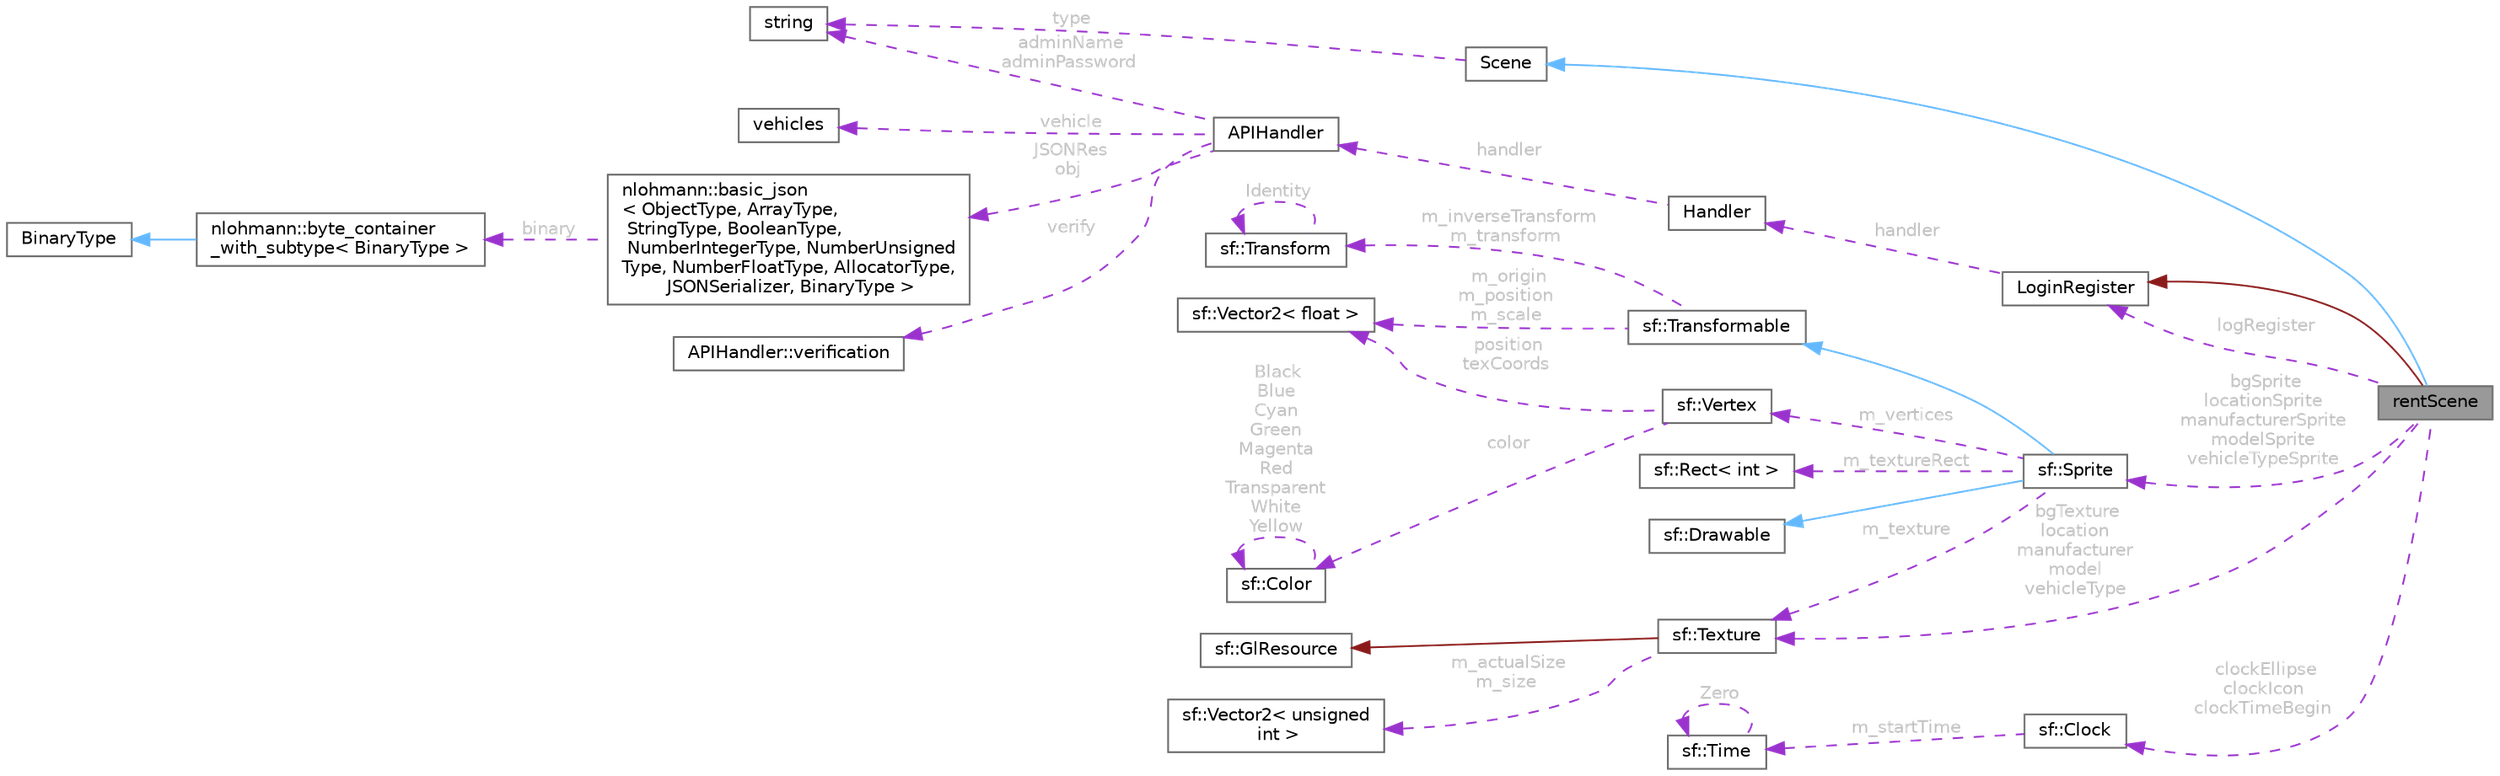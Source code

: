 digraph "rentScene"
{
 // INTERACTIVE_SVG=YES
 // LATEX_PDF_SIZE
  bgcolor="transparent";
  edge [fontname=Helvetica,fontsize=10,labelfontname=Helvetica,labelfontsize=10];
  node [fontname=Helvetica,fontsize=10,shape=box,height=0.2,width=0.4];
  rankdir="LR";
  Node1 [id="Node000001",label="rentScene",height=0.2,width=0.4,color="gray40", fillcolor="grey60", style="filled", fontcolor="black",tooltip=" "];
  Node2 -> Node1 [id="edge1_Node000001_Node000002",dir="back",color="steelblue1",style="solid",tooltip=" "];
  Node2 [id="Node000002",label="Scene",height=0.2,width=0.4,color="gray40", fillcolor="white", style="filled",URL="$a01593.html",tooltip=" "];
  Node3 -> Node2 [id="edge2_Node000002_Node000003",dir="back",color="darkorchid3",style="dashed",tooltip=" ",label=" type",fontcolor="grey" ];
  Node3 [id="Node000003",label="string",height=0.2,width=0.4,color="gray40", fillcolor="white", style="filled",tooltip=" "];
  Node4 -> Node1 [id="edge3_Node000001_Node000004",dir="back",color="firebrick4",style="solid",tooltip=" "];
  Node4 [id="Node000004",label="LoginRegister",height=0.2,width=0.4,color="gray40", fillcolor="white", style="filled",URL="$a01569.html",tooltip=" "];
  Node5 -> Node4 [id="edge4_Node000004_Node000005",dir="back",color="darkorchid3",style="dashed",tooltip=" ",label=" handler",fontcolor="grey" ];
  Node5 [id="Node000005",label="Handler",height=0.2,width=0.4,color="gray40", fillcolor="white", style="filled",URL="$a00677.html",tooltip=" "];
  Node6 -> Node5 [id="edge5_Node000005_Node000006",dir="back",color="darkorchid3",style="dashed",tooltip=" ",label=" handler",fontcolor="grey" ];
  Node6 [id="Node000006",label="APIHandler",height=0.2,width=0.4,color="gray40", fillcolor="white", style="filled",URL="$a00681.html",tooltip=" "];
  Node3 -> Node6 [id="edge6_Node000006_Node000003",dir="back",color="darkorchid3",style="dashed",tooltip=" ",label=" adminName\nadminPassword",fontcolor="grey" ];
  Node7 -> Node6 [id="edge7_Node000006_Node000007",dir="back",color="darkorchid3",style="dashed",tooltip=" ",label=" JSONRes\nobj",fontcolor="grey" ];
  Node7 [id="Node000007",label="nlohmann::basic_json\l\< ObjectType, ArrayType,\l StringType, BooleanType,\l NumberIntegerType, NumberUnsigned\lType, NumberFloatType, AllocatorType,\l JSONSerializer, BinaryType \>",height=0.2,width=0.4,color="gray40", fillcolor="white", style="filled",URL="$a01541.html",tooltip="a class to store JSON values"];
  Node8 -> Node7 [id="edge8_Node000007_Node000008",dir="back",color="darkorchid3",style="dashed",tooltip=" ",label=" binary",fontcolor="grey" ];
  Node8 [id="Node000008",label="nlohmann::byte_container\l_with_subtype\< BinaryType \>",height=0.2,width=0.4,color="gray40", fillcolor="white", style="filled",URL="$a00993.html",tooltip="an internal type for a backed binary type"];
  Node9 -> Node8 [id="edge9_Node000008_Node000009",dir="back",color="steelblue1",style="solid",tooltip=" "];
  Node9 [id="Node000009",label="BinaryType",height=0.2,width=0.4,color="gray40", fillcolor="white", style="filled",tooltip=" "];
  Node10 -> Node6 [id="edge10_Node000006_Node000010",dir="back",color="darkorchid3",style="dashed",tooltip=" ",label=" verify",fontcolor="grey" ];
  Node10 [id="Node000010",label="APIHandler::verification",height=0.2,width=0.4,color="gray40", fillcolor="white", style="filled",URL="$a00685.html",tooltip=" "];
  Node11 -> Node6 [id="edge11_Node000006_Node000011",dir="back",color="darkorchid3",style="dashed",tooltip=" ",label=" vehicle",fontcolor="grey" ];
  Node11 [id="Node000011",label="vehicles",height=0.2,width=0.4,color="gray40", fillcolor="white", style="filled",URL="$a01557.html",tooltip=" "];
  Node4 -> Node1 [id="edge12_Node000001_Node000004",dir="back",color="darkorchid3",style="dashed",tooltip=" ",label=" logRegister",fontcolor="grey" ];
  Node12 -> Node1 [id="edge13_Node000001_Node000012",dir="back",color="darkorchid3",style="dashed",tooltip=" ",label=" bgTexture\nlocation\nmanufacturer\nmodel\nvehicleType",fontcolor="grey" ];
  Node12 [id="Node000012",label="sf::Texture",height=0.2,width=0.4,color="gray40", fillcolor="white", style="filled",URL="$a01785.html",tooltip="Image living on the graphics card that can be used for drawing."];
  Node13 -> Node12 [id="edge14_Node000012_Node000013",dir="back",color="firebrick4",style="solid",tooltip=" "];
  Node13 [id="Node000013",label="sf::GlResource",height=0.2,width=0.4,color="gray40", fillcolor="white", style="filled",URL="$a02033.html",tooltip="Base class for classes that require an OpenGL context."];
  Node14 -> Node12 [id="edge15_Node000012_Node000014",dir="back",color="darkorchid3",style="dashed",tooltip=" ",label=" m_actualSize\nm_size",fontcolor="grey" ];
  Node14 [id="Node000014",label="sf::Vector2\< unsigned\l int \>",height=0.2,width=0.4,color="gray40", fillcolor="white", style="filled",URL="$a01953.html",tooltip=" "];
  Node15 -> Node1 [id="edge16_Node000001_Node000015",dir="back",color="darkorchid3",style="dashed",tooltip=" ",label=" bgSprite\nlocationSprite\nmanufacturerSprite\nmodelSprite\nvehicleTypeSprite",fontcolor="grey" ];
  Node15 [id="Node000015",label="sf::Sprite",height=0.2,width=0.4,color="gray40", fillcolor="white", style="filled",URL="$a01777.html",tooltip="Drawable representation of a texture, with its own transformations, color, etc."];
  Node16 -> Node15 [id="edge17_Node000015_Node000016",dir="back",color="steelblue1",style="solid",tooltip=" "];
  Node16 [id="Node000016",label="sf::Drawable",height=0.2,width=0.4,color="gray40", fillcolor="white", style="filled",URL="$a01693.html",tooltip="Abstract base class for objects that can be drawn to a render target."];
  Node17 -> Node15 [id="edge18_Node000015_Node000017",dir="back",color="steelblue1",style="solid",tooltip=" "];
  Node17 [id="Node000017",label="sf::Transformable",height=0.2,width=0.4,color="gray40", fillcolor="white", style="filled",URL="$a01793.html",tooltip="Decomposed transform defined by a position, a rotation and a scale."];
  Node18 -> Node17 [id="edge19_Node000017_Node000018",dir="back",color="darkorchid3",style="dashed",tooltip=" ",label=" m_origin\nm_position\nm_scale",fontcolor="grey" ];
  Node18 [id="Node000018",label="sf::Vector2\< float \>",height=0.2,width=0.4,color="gray40", fillcolor="white", style="filled",URL="$a01953.html",tooltip=" "];
  Node19 -> Node17 [id="edge20_Node000017_Node000019",dir="back",color="darkorchid3",style="dashed",tooltip=" ",label=" m_inverseTransform\nm_transform",fontcolor="grey" ];
  Node19 [id="Node000019",label="sf::Transform",height=0.2,width=0.4,color="gray40", fillcolor="white", style="filled",URL="$a01789.html",tooltip="Define a 3x3 transform matrix."];
  Node19 -> Node19 [id="edge21_Node000019_Node000019",dir="back",color="darkorchid3",style="dashed",tooltip=" ",label=" Identity",fontcolor="grey" ];
  Node20 -> Node15 [id="edge22_Node000015_Node000020",dir="back",color="darkorchid3",style="dashed",tooltip=" ",label=" m_vertices",fontcolor="grey" ];
  Node20 [id="Node000020",label="sf::Vertex",height=0.2,width=0.4,color="gray40", fillcolor="white", style="filled",URL="$a01797.html",tooltip="Define a point with color and texture coordinates."];
  Node18 -> Node20 [id="edge23_Node000020_Node000018",dir="back",color="darkorchid3",style="dashed",tooltip=" ",label=" position\ntexCoords",fontcolor="grey" ];
  Node21 -> Node20 [id="edge24_Node000020_Node000021",dir="back",color="darkorchid3",style="dashed",tooltip=" ",label=" color",fontcolor="grey" ];
  Node21 [id="Node000021",label="sf::Color",height=0.2,width=0.4,color="gray40", fillcolor="white", style="filled",URL="$a01685.html",tooltip="Utility class for manipulating RGBA colors."];
  Node21 -> Node21 [id="edge25_Node000021_Node000021",dir="back",color="darkorchid3",style="dashed",tooltip=" ",label=" Black\nBlue\nCyan\nGreen\nMagenta\nRed\nTransparent\nWhite\nYellow",fontcolor="grey" ];
  Node12 -> Node15 [id="edge26_Node000015_Node000012",dir="back",color="darkorchid3",style="dashed",tooltip=" ",label=" m_texture",fontcolor="grey" ];
  Node22 -> Node15 [id="edge27_Node000015_Node000022",dir="back",color="darkorchid3",style="dashed",tooltip=" ",label=" m_textureRect",fontcolor="grey" ];
  Node22 [id="Node000022",label="sf::Rect\< int \>",height=0.2,width=0.4,color="gray40", fillcolor="white", style="filled",URL="$a01737.html",tooltip=" "];
  Node23 -> Node1 [id="edge28_Node000001_Node000023",dir="back",color="darkorchid3",style="dashed",tooltip=" ",label=" clockEllipse\nclockIcon\nclockTimeBegin",fontcolor="grey" ];
  Node23 [id="Node000023",label="sf::Clock",height=0.2,width=0.4,color="gray40", fillcolor="white", style="filled",URL="$a01873.html",tooltip="Utility class that measures the elapsed time."];
  Node24 -> Node23 [id="edge29_Node000023_Node000024",dir="back",color="darkorchid3",style="dashed",tooltip=" ",label=" m_startTime",fontcolor="grey" ];
  Node24 [id="Node000024",label="sf::Time",height=0.2,width=0.4,color="gray40", fillcolor="white", style="filled",URL="$a01933.html",tooltip="Represents a time value."];
  Node24 -> Node24 [id="edge30_Node000024_Node000024",dir="back",color="darkorchid3",style="dashed",tooltip=" ",label=" Zero",fontcolor="grey" ];
}
